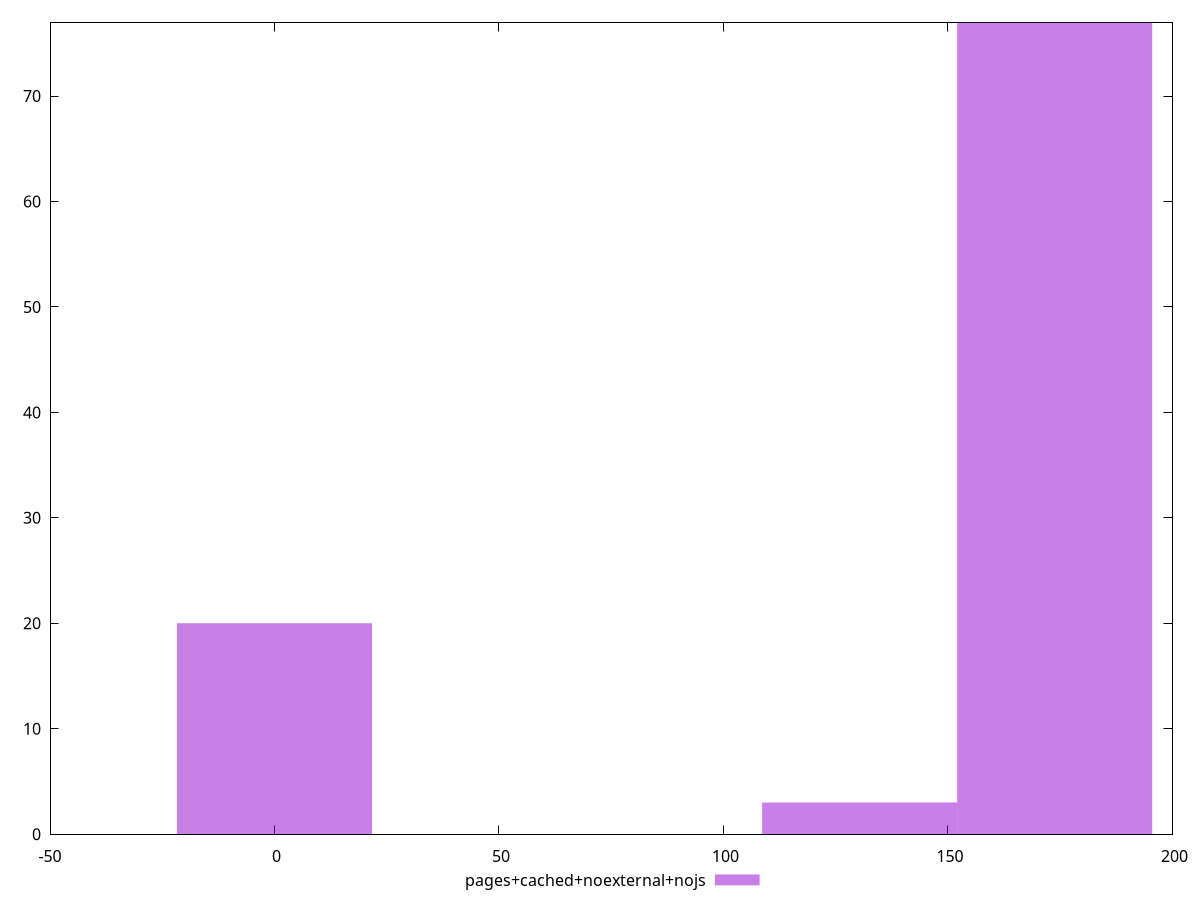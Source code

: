 $_pagesCachedNoexternalNojs <<EOF
173.7640891756157 77
0 20
130.32306688171178 3
EOF
set key outside below
set terminal pngcairo
set output "report_00005_2020-11-02T22-26-11.212Z/uses-http2/pages+cached+noexternal+nojs//raw_hist.png"
set yrange [0:77]
set boxwidth 43.44102229390393
set style fill transparent solid 0.5 noborder
plot $_pagesCachedNoexternalNojs title "pages+cached+noexternal+nojs" with boxes ,